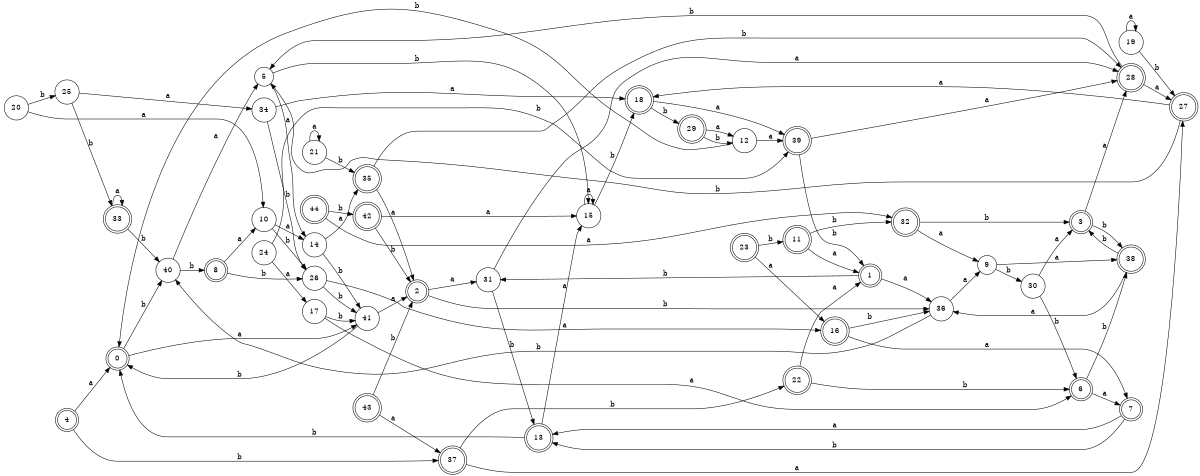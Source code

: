 digraph n36_5 {
__start0 [label="" shape="none"];

rankdir=LR;
size="8,5";

s0 [style="rounded,filled", color="black", fillcolor="white" shape="doublecircle", label="0"];
s1 [style="rounded,filled", color="black", fillcolor="white" shape="doublecircle", label="1"];
s2 [style="rounded,filled", color="black", fillcolor="white" shape="doublecircle", label="2"];
s3 [style="rounded,filled", color="black", fillcolor="white" shape="doublecircle", label="3"];
s4 [style="rounded,filled", color="black", fillcolor="white" shape="doublecircle", label="4"];
s5 [style="filled", color="black", fillcolor="white" shape="circle", label="5"];
s6 [style="rounded,filled", color="black", fillcolor="white" shape="doublecircle", label="6"];
s7 [style="rounded,filled", color="black", fillcolor="white" shape="doublecircle", label="7"];
s8 [style="rounded,filled", color="black", fillcolor="white" shape="doublecircle", label="8"];
s9 [style="filled", color="black", fillcolor="white" shape="circle", label="9"];
s10 [style="filled", color="black", fillcolor="white" shape="circle", label="10"];
s11 [style="rounded,filled", color="black", fillcolor="white" shape="doublecircle", label="11"];
s12 [style="filled", color="black", fillcolor="white" shape="circle", label="12"];
s13 [style="rounded,filled", color="black", fillcolor="white" shape="doublecircle", label="13"];
s14 [style="filled", color="black", fillcolor="white" shape="circle", label="14"];
s15 [style="filled", color="black", fillcolor="white" shape="circle", label="15"];
s16 [style="rounded,filled", color="black", fillcolor="white" shape="doublecircle", label="16"];
s17 [style="filled", color="black", fillcolor="white" shape="circle", label="17"];
s18 [style="rounded,filled", color="black", fillcolor="white" shape="doublecircle", label="18"];
s19 [style="filled", color="black", fillcolor="white" shape="circle", label="19"];
s20 [style="filled", color="black", fillcolor="white" shape="circle", label="20"];
s21 [style="filled", color="black", fillcolor="white" shape="circle", label="21"];
s22 [style="rounded,filled", color="black", fillcolor="white" shape="doublecircle", label="22"];
s23 [style="rounded,filled", color="black", fillcolor="white" shape="doublecircle", label="23"];
s24 [style="filled", color="black", fillcolor="white" shape="circle", label="24"];
s25 [style="filled", color="black", fillcolor="white" shape="circle", label="25"];
s26 [style="filled", color="black", fillcolor="white" shape="circle", label="26"];
s27 [style="rounded,filled", color="black", fillcolor="white" shape="doublecircle", label="27"];
s28 [style="rounded,filled", color="black", fillcolor="white" shape="doublecircle", label="28"];
s29 [style="rounded,filled", color="black", fillcolor="white" shape="doublecircle", label="29"];
s30 [style="filled", color="black", fillcolor="white" shape="circle", label="30"];
s31 [style="filled", color="black", fillcolor="white" shape="circle", label="31"];
s32 [style="rounded,filled", color="black", fillcolor="white" shape="doublecircle", label="32"];
s33 [style="rounded,filled", color="black", fillcolor="white" shape="doublecircle", label="33"];
s34 [style="filled", color="black", fillcolor="white" shape="circle", label="34"];
s35 [style="rounded,filled", color="black", fillcolor="white" shape="doublecircle", label="35"];
s36 [style="filled", color="black", fillcolor="white" shape="circle", label="36"];
s37 [style="rounded,filled", color="black", fillcolor="white" shape="doublecircle", label="37"];
s38 [style="rounded,filled", color="black", fillcolor="white" shape="doublecircle", label="38"];
s39 [style="rounded,filled", color="black", fillcolor="white" shape="doublecircle", label="39"];
s40 [style="filled", color="black", fillcolor="white" shape="circle", label="40"];
s41 [style="filled", color="black", fillcolor="white" shape="circle", label="41"];
s42 [style="rounded,filled", color="black", fillcolor="white" shape="doublecircle", label="42"];
s43 [style="rounded,filled", color="black", fillcolor="white" shape="doublecircle", label="43"];
s44 [style="rounded,filled", color="black", fillcolor="white" shape="doublecircle", label="44"];
s0 -> s41 [label="a"];
s0 -> s40 [label="b"];
s1 -> s36 [label="a"];
s1 -> s31 [label="b"];
s2 -> s31 [label="a"];
s2 -> s36 [label="b"];
s3 -> s28 [label="a"];
s3 -> s38 [label="b"];
s4 -> s0 [label="a"];
s4 -> s37 [label="b"];
s5 -> s14 [label="a"];
s5 -> s15 [label="b"];
s6 -> s7 [label="a"];
s6 -> s38 [label="b"];
s7 -> s13 [label="a"];
s7 -> s13 [label="b"];
s8 -> s10 [label="a"];
s8 -> s26 [label="b"];
s9 -> s38 [label="a"];
s9 -> s30 [label="b"];
s10 -> s14 [label="a"];
s10 -> s26 [label="b"];
s11 -> s1 [label="a"];
s11 -> s32 [label="b"];
s12 -> s39 [label="a"];
s12 -> s0 [label="b"];
s13 -> s15 [label="a"];
s13 -> s0 [label="b"];
s14 -> s35 [label="a"];
s14 -> s41 [label="b"];
s15 -> s15 [label="a"];
s15 -> s18 [label="b"];
s16 -> s7 [label="a"];
s16 -> s36 [label="b"];
s17 -> s6 [label="a"];
s17 -> s41 [label="b"];
s18 -> s39 [label="a"];
s18 -> s29 [label="b"];
s19 -> s19 [label="a"];
s19 -> s27 [label="b"];
s20 -> s10 [label="a"];
s20 -> s25 [label="b"];
s21 -> s21 [label="a"];
s21 -> s35 [label="b"];
s22 -> s1 [label="a"];
s22 -> s6 [label="b"];
s23 -> s16 [label="a"];
s23 -> s11 [label="b"];
s24 -> s17 [label="a"];
s24 -> s39 [label="b"];
s25 -> s34 [label="a"];
s25 -> s33 [label="b"];
s26 -> s16 [label="a"];
s26 -> s41 [label="b"];
s27 -> s18 [label="a"];
s27 -> s5 [label="b"];
s28 -> s27 [label="a"];
s28 -> s5 [label="b"];
s29 -> s12 [label="a"];
s29 -> s12 [label="b"];
s30 -> s3 [label="a"];
s30 -> s6 [label="b"];
s31 -> s28 [label="a"];
s31 -> s13 [label="b"];
s32 -> s9 [label="a"];
s32 -> s3 [label="b"];
s33 -> s33 [label="a"];
s33 -> s40 [label="b"];
s34 -> s18 [label="a"];
s34 -> s26 [label="b"];
s35 -> s2 [label="a"];
s35 -> s28 [label="b"];
s36 -> s9 [label="a"];
s36 -> s40 [label="b"];
s37 -> s27 [label="a"];
s37 -> s22 [label="b"];
s38 -> s36 [label="a"];
s38 -> s3 [label="b"];
s39 -> s28 [label="a"];
s39 -> s1 [label="b"];
s40 -> s5 [label="a"];
s40 -> s8 [label="b"];
s41 -> s2 [label="a"];
s41 -> s0 [label="b"];
s42 -> s15 [label="a"];
s42 -> s2 [label="b"];
s43 -> s37 [label="a"];
s43 -> s2 [label="b"];
s44 -> s32 [label="a"];
s44 -> s42 [label="b"];

}